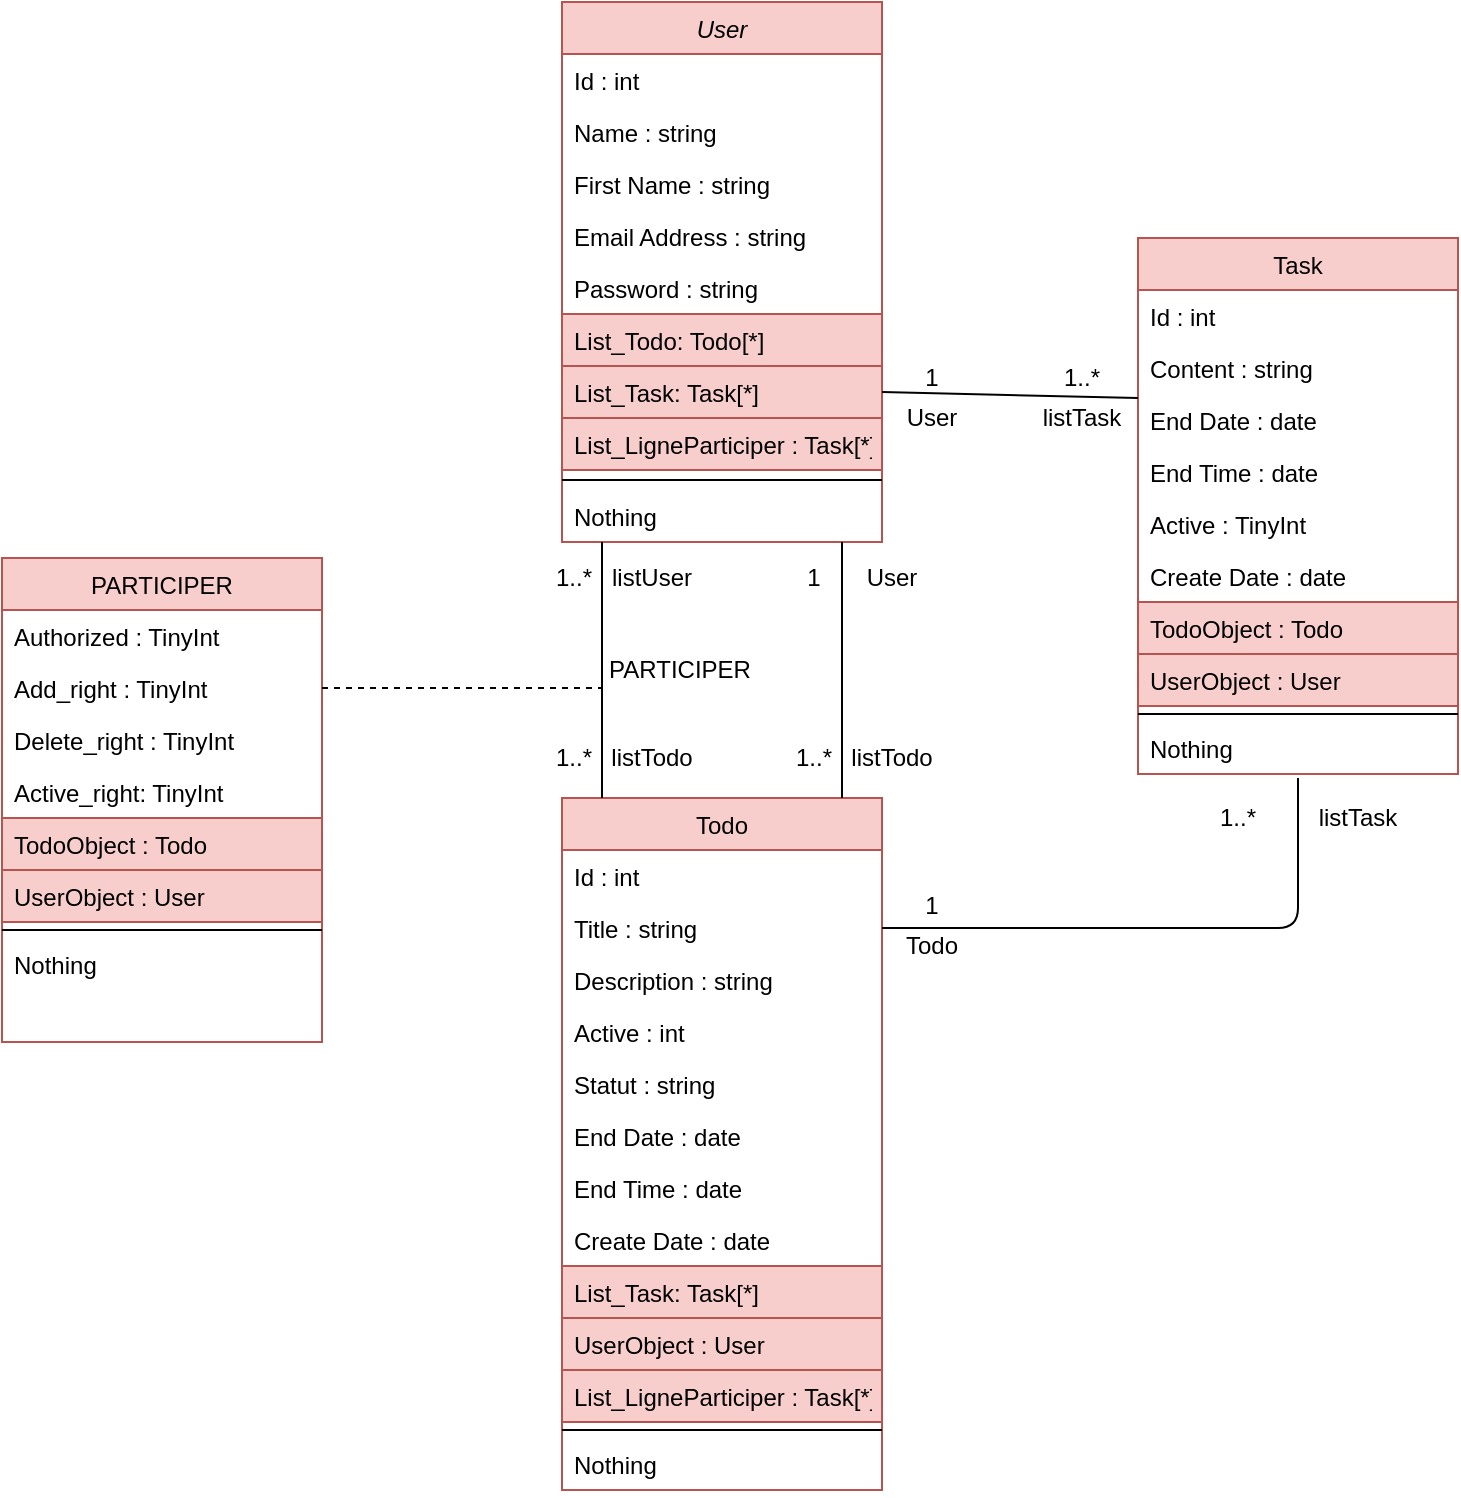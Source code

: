 <mxfile version="13.9.9" type="device"><diagram id="C5RBs43oDa-KdzZeNtuy" name="Page-1"><mxGraphModel dx="1913" dy="806" grid="1" gridSize="10" guides="1" tooltips="1" connect="1" arrows="1" fold="1" page="1" pageScale="1" pageWidth="827" pageHeight="1169" math="0" shadow="0"><root><mxCell id="WIyWlLk6GJQsqaUBKTNV-0"/><mxCell id="WIyWlLk6GJQsqaUBKTNV-1" parent="WIyWlLk6GJQsqaUBKTNV-0"/><mxCell id="zkfFHV4jXpPFQw0GAbJ--0" value="User" style="swimlane;fontStyle=2;align=center;verticalAlign=top;childLayout=stackLayout;horizontal=1;startSize=26;horizontalStack=0;resizeParent=1;resizeLast=0;collapsible=1;marginBottom=0;rounded=0;shadow=0;strokeWidth=1;fillColor=#f8cecc;strokeColor=#b85450;" parent="WIyWlLk6GJQsqaUBKTNV-1" vertex="1"><mxGeometry x="220" y="2" width="160" height="270" as="geometry"><mxRectangle x="220" y="80" width="160" height="26" as="alternateBounds"/></mxGeometry></mxCell><mxCell id="zkfFHV4jXpPFQw0GAbJ--1" value="Id : int" style="text;align=left;verticalAlign=top;spacingLeft=4;spacingRight=4;overflow=hidden;rotatable=0;points=[[0,0.5],[1,0.5]];portConstraint=eastwest;" parent="zkfFHV4jXpPFQw0GAbJ--0" vertex="1"><mxGeometry y="26" width="160" height="26" as="geometry"/></mxCell><mxCell id="zkfFHV4jXpPFQw0GAbJ--2" value="Name : string" style="text;align=left;verticalAlign=top;spacingLeft=4;spacingRight=4;overflow=hidden;rotatable=0;points=[[0,0.5],[1,0.5]];portConstraint=eastwest;rounded=0;shadow=0;html=0;" parent="zkfFHV4jXpPFQw0GAbJ--0" vertex="1"><mxGeometry y="52" width="160" height="26" as="geometry"/></mxCell><mxCell id="Sp6NG5ZuD1qXBYaKKK9z-0" value="First Name : string" style="text;align=left;verticalAlign=top;spacingLeft=4;spacingRight=4;overflow=hidden;rotatable=0;points=[[0,0.5],[1,0.5]];portConstraint=eastwest;rounded=0;shadow=0;html=0;" parent="zkfFHV4jXpPFQw0GAbJ--0" vertex="1"><mxGeometry y="78" width="160" height="26" as="geometry"/></mxCell><mxCell id="Sp6NG5ZuD1qXBYaKKK9z-1" value="Email Address : string" style="text;align=left;verticalAlign=top;spacingLeft=4;spacingRight=4;overflow=hidden;rotatable=0;points=[[0,0.5],[1,0.5]];portConstraint=eastwest;rounded=0;shadow=0;html=0;" parent="zkfFHV4jXpPFQw0GAbJ--0" vertex="1"><mxGeometry y="104" width="160" height="26" as="geometry"/></mxCell><mxCell id="zkfFHV4jXpPFQw0GAbJ--3" value="Password : string" style="text;align=left;verticalAlign=top;spacingLeft=4;spacingRight=4;overflow=hidden;rotatable=0;points=[[0,0.5],[1,0.5]];portConstraint=eastwest;rounded=0;shadow=0;html=0;" parent="zkfFHV4jXpPFQw0GAbJ--0" vertex="1"><mxGeometry y="130" width="160" height="26" as="geometry"/></mxCell><mxCell id="PyzWIOYiEBUGLNmkhSVS-5" value="List_Todo: Todo[*]" style="text;align=left;verticalAlign=top;spacingLeft=4;spacingRight=4;overflow=hidden;rotatable=0;points=[[0,0.5],[1,0.5]];portConstraint=eastwest;rounded=0;shadow=0;html=0;fillColor=#f8cecc;strokeColor=#b85450;" vertex="1" parent="zkfFHV4jXpPFQw0GAbJ--0"><mxGeometry y="156" width="160" height="26" as="geometry"/></mxCell><mxCell id="PyzWIOYiEBUGLNmkhSVS-4" value="List_Task: Task[*]" style="text;align=left;verticalAlign=top;spacingLeft=4;spacingRight=4;overflow=hidden;rotatable=0;points=[[0,0.5],[1,0.5]];portConstraint=eastwest;rounded=0;shadow=0;html=0;fillColor=#f8cecc;strokeColor=#b85450;" vertex="1" parent="zkfFHV4jXpPFQw0GAbJ--0"><mxGeometry y="182" width="160" height="26" as="geometry"/></mxCell><mxCell id="PyzWIOYiEBUGLNmkhSVS-18" value="List_LigneParticiper : Task[*]" style="text;align=left;verticalAlign=top;spacingLeft=4;spacingRight=4;overflow=hidden;rotatable=0;points=[[0,0.5],[1,0.5]];portConstraint=eastwest;rounded=0;shadow=0;html=0;fillColor=#f8cecc;strokeColor=#b85450;" vertex="1" parent="zkfFHV4jXpPFQw0GAbJ--0"><mxGeometry y="208" width="160" height="26" as="geometry"/></mxCell><mxCell id="zkfFHV4jXpPFQw0GAbJ--4" value="" style="line;html=1;strokeWidth=1;align=left;verticalAlign=middle;spacingTop=-1;spacingLeft=3;spacingRight=3;rotatable=0;labelPosition=right;points=[];portConstraint=eastwest;" parent="zkfFHV4jXpPFQw0GAbJ--0" vertex="1"><mxGeometry y="234" width="160" height="10" as="geometry"/></mxCell><mxCell id="zkfFHV4jXpPFQw0GAbJ--5" value="Nothing" style="text;align=left;verticalAlign=top;spacingLeft=4;spacingRight=4;overflow=hidden;rotatable=0;points=[[0,0.5],[1,0.5]];portConstraint=eastwest;" parent="zkfFHV4jXpPFQw0GAbJ--0" vertex="1"><mxGeometry y="244" width="160" height="26" as="geometry"/></mxCell><mxCell id="zkfFHV4jXpPFQw0GAbJ--17" value="Task" style="swimlane;fontStyle=0;align=center;verticalAlign=top;childLayout=stackLayout;horizontal=1;startSize=26;horizontalStack=0;resizeParent=1;resizeLast=0;collapsible=1;marginBottom=0;rounded=0;shadow=0;strokeWidth=1;fillColor=#f8cecc;strokeColor=#b85450;" parent="WIyWlLk6GJQsqaUBKTNV-1" vertex="1"><mxGeometry x="508" y="120" width="160" height="268" as="geometry"><mxRectangle x="550" y="140" width="160" height="26" as="alternateBounds"/></mxGeometry></mxCell><mxCell id="zkfFHV4jXpPFQw0GAbJ--18" value="Id : int" style="text;align=left;verticalAlign=top;spacingLeft=4;spacingRight=4;overflow=hidden;rotatable=0;points=[[0,0.5],[1,0.5]];portConstraint=eastwest;" parent="zkfFHV4jXpPFQw0GAbJ--17" vertex="1"><mxGeometry y="26" width="160" height="26" as="geometry"/></mxCell><mxCell id="zkfFHV4jXpPFQw0GAbJ--19" value="Content : string" style="text;align=left;verticalAlign=top;spacingLeft=4;spacingRight=4;overflow=hidden;rotatable=0;points=[[0,0.5],[1,0.5]];portConstraint=eastwest;rounded=0;shadow=0;html=0;" parent="zkfFHV4jXpPFQw0GAbJ--17" vertex="1"><mxGeometry y="52" width="160" height="26" as="geometry"/></mxCell><mxCell id="zkfFHV4jXpPFQw0GAbJ--20" value="End Date : date" style="text;align=left;verticalAlign=top;spacingLeft=4;spacingRight=4;overflow=hidden;rotatable=0;points=[[0,0.5],[1,0.5]];portConstraint=eastwest;rounded=0;shadow=0;html=0;" parent="zkfFHV4jXpPFQw0GAbJ--17" vertex="1"><mxGeometry y="78" width="160" height="26" as="geometry"/></mxCell><mxCell id="zkfFHV4jXpPFQw0GAbJ--21" value="End Time : date" style="text;align=left;verticalAlign=top;spacingLeft=4;spacingRight=4;overflow=hidden;rotatable=0;points=[[0,0.5],[1,0.5]];portConstraint=eastwest;rounded=0;shadow=0;html=0;" parent="zkfFHV4jXpPFQw0GAbJ--17" vertex="1"><mxGeometry y="104" width="160" height="26" as="geometry"/></mxCell><mxCell id="PyzWIOYiEBUGLNmkhSVS-0" value="Active : TinyInt" style="text;align=left;verticalAlign=top;spacingLeft=4;spacingRight=4;overflow=hidden;rotatable=0;points=[[0,0.5],[1,0.5]];portConstraint=eastwest;rounded=0;shadow=0;html=0;" vertex="1" parent="zkfFHV4jXpPFQw0GAbJ--17"><mxGeometry y="130" width="160" height="26" as="geometry"/></mxCell><mxCell id="PyzWIOYiEBUGLNmkhSVS-1" value="Create Date : date" style="text;align=left;verticalAlign=top;spacingLeft=4;spacingRight=4;overflow=hidden;rotatable=0;points=[[0,0.5],[1,0.5]];portConstraint=eastwest;rounded=0;shadow=0;html=0;" vertex="1" parent="zkfFHV4jXpPFQw0GAbJ--17"><mxGeometry y="156" width="160" height="26" as="geometry"/></mxCell><mxCell id="PyzWIOYiEBUGLNmkhSVS-2" value="TodoObject : Todo" style="text;align=left;verticalAlign=top;spacingLeft=4;spacingRight=4;overflow=hidden;rotatable=0;points=[[0,0.5],[1,0.5]];portConstraint=eastwest;rounded=0;shadow=0;html=0;fillColor=#f8cecc;strokeColor=#b85450;" vertex="1" parent="zkfFHV4jXpPFQw0GAbJ--17"><mxGeometry y="182" width="160" height="26" as="geometry"/></mxCell><mxCell id="PyzWIOYiEBUGLNmkhSVS-3" value="UserObject : User" style="text;align=left;verticalAlign=top;spacingLeft=4;spacingRight=4;overflow=hidden;rotatable=0;points=[[0,0.5],[1,0.5]];portConstraint=eastwest;rounded=0;shadow=0;html=0;fillColor=#f8cecc;strokeColor=#b85450;" vertex="1" parent="zkfFHV4jXpPFQw0GAbJ--17"><mxGeometry y="208" width="160" height="26" as="geometry"/></mxCell><mxCell id="zkfFHV4jXpPFQw0GAbJ--23" value="" style="line;html=1;strokeWidth=1;align=left;verticalAlign=middle;spacingTop=-1;spacingLeft=3;spacingRight=3;rotatable=0;labelPosition=right;points=[];portConstraint=eastwest;" parent="zkfFHV4jXpPFQw0GAbJ--17" vertex="1"><mxGeometry y="234" width="160" height="8" as="geometry"/></mxCell><mxCell id="zkfFHV4jXpPFQw0GAbJ--24" value="Nothing" style="text;align=left;verticalAlign=top;spacingLeft=4;spacingRight=4;overflow=hidden;rotatable=0;points=[[0,0.5],[1,0.5]];portConstraint=eastwest;" parent="zkfFHV4jXpPFQw0GAbJ--17" vertex="1"><mxGeometry y="242" width="160" height="26" as="geometry"/></mxCell><mxCell id="Sp6NG5ZuD1qXBYaKKK9z-3" value="Todo" style="swimlane;fontStyle=0;align=center;verticalAlign=top;childLayout=stackLayout;horizontal=1;startSize=26;horizontalStack=0;resizeParent=1;resizeLast=0;collapsible=1;marginBottom=0;rounded=0;shadow=0;strokeWidth=1;fillColor=#f8cecc;strokeColor=#b85450;" parent="WIyWlLk6GJQsqaUBKTNV-1" vertex="1"><mxGeometry x="220" y="400" width="160" height="346" as="geometry"><mxRectangle x="550" y="140" width="160" height="26" as="alternateBounds"/></mxGeometry></mxCell><mxCell id="Sp6NG5ZuD1qXBYaKKK9z-4" value="Id : int" style="text;align=left;verticalAlign=top;spacingLeft=4;spacingRight=4;overflow=hidden;rotatable=0;points=[[0,0.5],[1,0.5]];portConstraint=eastwest;" parent="Sp6NG5ZuD1qXBYaKKK9z-3" vertex="1"><mxGeometry y="26" width="160" height="26" as="geometry"/></mxCell><mxCell id="Sp6NG5ZuD1qXBYaKKK9z-5" value="Title : string" style="text;align=left;verticalAlign=top;spacingLeft=4;spacingRight=4;overflow=hidden;rotatable=0;points=[[0,0.5],[1,0.5]];portConstraint=eastwest;rounded=0;shadow=0;html=0;" parent="Sp6NG5ZuD1qXBYaKKK9z-3" vertex="1"><mxGeometry y="52" width="160" height="26" as="geometry"/></mxCell><mxCell id="kkUgLa64393iXWOm0OFH-9" value="Description : string" style="text;align=left;verticalAlign=top;spacingLeft=4;spacingRight=4;overflow=hidden;rotatable=0;points=[[0,0.5],[1,0.5]];portConstraint=eastwest;rounded=0;shadow=0;html=0;" parent="Sp6NG5ZuD1qXBYaKKK9z-3" vertex="1"><mxGeometry y="78" width="160" height="26" as="geometry"/></mxCell><mxCell id="PyzWIOYiEBUGLNmkhSVS-6" value="Active : int" style="text;align=left;verticalAlign=top;spacingLeft=4;spacingRight=4;overflow=hidden;rotatable=0;points=[[0,0.5],[1,0.5]];portConstraint=eastwest;rounded=0;shadow=0;html=0;" vertex="1" parent="Sp6NG5ZuD1qXBYaKKK9z-3"><mxGeometry y="104" width="160" height="26" as="geometry"/></mxCell><mxCell id="PyzWIOYiEBUGLNmkhSVS-7" value="Statut : string" style="text;align=left;verticalAlign=top;spacingLeft=4;spacingRight=4;overflow=hidden;rotatable=0;points=[[0,0.5],[1,0.5]];portConstraint=eastwest;rounded=0;shadow=0;html=0;" vertex="1" parent="Sp6NG5ZuD1qXBYaKKK9z-3"><mxGeometry y="130" width="160" height="26" as="geometry"/></mxCell><mxCell id="PyzWIOYiEBUGLNmkhSVS-10" value="End Date : date" style="text;align=left;verticalAlign=top;spacingLeft=4;spacingRight=4;overflow=hidden;rotatable=0;points=[[0,0.5],[1,0.5]];portConstraint=eastwest;rounded=0;shadow=0;html=0;" vertex="1" parent="Sp6NG5ZuD1qXBYaKKK9z-3"><mxGeometry y="156" width="160" height="26" as="geometry"/></mxCell><mxCell id="PyzWIOYiEBUGLNmkhSVS-11" value="End Time : date" style="text;align=left;verticalAlign=top;spacingLeft=4;spacingRight=4;overflow=hidden;rotatable=0;points=[[0,0.5],[1,0.5]];portConstraint=eastwest;rounded=0;shadow=0;html=0;" vertex="1" parent="Sp6NG5ZuD1qXBYaKKK9z-3"><mxGeometry y="182" width="160" height="26" as="geometry"/></mxCell><mxCell id="PyzWIOYiEBUGLNmkhSVS-12" value="Create Date : date" style="text;align=left;verticalAlign=top;spacingLeft=4;spacingRight=4;overflow=hidden;rotatable=0;points=[[0,0.5],[1,0.5]];portConstraint=eastwest;rounded=0;shadow=0;html=0;" vertex="1" parent="Sp6NG5ZuD1qXBYaKKK9z-3"><mxGeometry y="208" width="160" height="26" as="geometry"/></mxCell><mxCell id="PyzWIOYiEBUGLNmkhSVS-13" value="List_Task: Task[*]" style="text;align=left;verticalAlign=top;spacingLeft=4;spacingRight=4;overflow=hidden;rotatable=0;points=[[0,0.5],[1,0.5]];portConstraint=eastwest;rounded=0;shadow=0;html=0;fillColor=#f8cecc;strokeColor=#b85450;" vertex="1" parent="Sp6NG5ZuD1qXBYaKKK9z-3"><mxGeometry y="234" width="160" height="26" as="geometry"/></mxCell><mxCell id="PyzWIOYiEBUGLNmkhSVS-14" value="UserObject : User" style="text;align=left;verticalAlign=top;spacingLeft=4;spacingRight=4;overflow=hidden;rotatable=0;points=[[0,0.5],[1,0.5]];portConstraint=eastwest;rounded=0;shadow=0;html=0;fillColor=#f8cecc;strokeColor=#b85450;" vertex="1" parent="Sp6NG5ZuD1qXBYaKKK9z-3"><mxGeometry y="260" width="160" height="26" as="geometry"/></mxCell><mxCell id="PyzWIOYiEBUGLNmkhSVS-19" value="List_LigneParticiper : Task[*]" style="text;align=left;verticalAlign=top;spacingLeft=4;spacingRight=4;overflow=hidden;rotatable=0;points=[[0,0.5],[1,0.5]];portConstraint=eastwest;rounded=0;shadow=0;html=0;fillColor=#f8cecc;strokeColor=#b85450;" vertex="1" parent="Sp6NG5ZuD1qXBYaKKK9z-3"><mxGeometry y="286" width="160" height="26" as="geometry"/></mxCell><mxCell id="Sp6NG5ZuD1qXBYaKKK9z-8" value="" style="line;html=1;strokeWidth=1;align=left;verticalAlign=middle;spacingTop=-1;spacingLeft=3;spacingRight=3;rotatable=0;labelPosition=right;points=[];portConstraint=eastwest;" parent="Sp6NG5ZuD1qXBYaKKK9z-3" vertex="1"><mxGeometry y="312" width="160" height="8" as="geometry"/></mxCell><mxCell id="Sp6NG5ZuD1qXBYaKKK9z-9" value="Nothing" style="text;align=left;verticalAlign=top;spacingLeft=4;spacingRight=4;overflow=hidden;rotatable=0;points=[[0,0.5],[1,0.5]];portConstraint=eastwest;" parent="Sp6NG5ZuD1qXBYaKKK9z-3" vertex="1"><mxGeometry y="320" width="160" height="26" as="geometry"/></mxCell><mxCell id="Sp6NG5ZuD1qXBYaKKK9z-40" value="User" style="text;html=1;strokeColor=none;fillColor=none;align=center;verticalAlign=middle;whiteSpace=wrap;rounded=0;" parent="WIyWlLk6GJQsqaUBKTNV-1" vertex="1"><mxGeometry x="385" y="200" width="40" height="20" as="geometry"/></mxCell><mxCell id="Sp6NG5ZuD1qXBYaKKK9z-41" value="listTask" style="text;html=1;strokeColor=none;fillColor=none;align=center;verticalAlign=middle;whiteSpace=wrap;rounded=0;" parent="WIyWlLk6GJQsqaUBKTNV-1" vertex="1"><mxGeometry x="460" y="200" width="40" height="20" as="geometry"/></mxCell><mxCell id="Sp6NG5ZuD1qXBYaKKK9z-42" value="1" style="text;html=1;strokeColor=none;fillColor=none;align=center;verticalAlign=middle;whiteSpace=wrap;rounded=0;" parent="WIyWlLk6GJQsqaUBKTNV-1" vertex="1"><mxGeometry x="385" y="180" width="40" height="20" as="geometry"/></mxCell><mxCell id="Sp6NG5ZuD1qXBYaKKK9z-43" value="1..*" style="text;html=1;strokeColor=none;fillColor=none;align=center;verticalAlign=middle;whiteSpace=wrap;rounded=0;" parent="WIyWlLk6GJQsqaUBKTNV-1" vertex="1"><mxGeometry x="460" y="180" width="40" height="20" as="geometry"/></mxCell><mxCell id="Sp6NG5ZuD1qXBYaKKK9z-47" value="" style="endArrow=none;html=1;entryX=1;entryY=0.5;entryDx=0;entryDy=0;exitX=0;exitY=0.077;exitDx=0;exitDy=0;exitPerimeter=0;" parent="WIyWlLk6GJQsqaUBKTNV-1" source="zkfFHV4jXpPFQw0GAbJ--20" target="PyzWIOYiEBUGLNmkhSVS-4" edge="1"><mxGeometry width="50" height="50" relative="1" as="geometry"><mxPoint x="410" y="350" as="sourcePoint"/><mxPoint x="460" y="300" as="targetPoint"/></mxGeometry></mxCell><mxCell id="Sp6NG5ZuD1qXBYaKKK9z-49" value="" style="group" parent="WIyWlLk6GJQsqaUBKTNV-1" vertex="1" connectable="0"><mxGeometry x="326" y="272" width="79" height="128" as="geometry"/></mxCell><mxCell id="Sp6NG5ZuD1qXBYaKKK9z-20" value="listTodo" style="text;html=1;strokeColor=none;fillColor=none;align=center;verticalAlign=middle;whiteSpace=wrap;rounded=0;" parent="Sp6NG5ZuD1qXBYaKKK9z-49" vertex="1"><mxGeometry x="39" y="98" width="40" height="20" as="geometry"/></mxCell><mxCell id="Sp6NG5ZuD1qXBYaKKK9z-21" value="User" style="text;html=1;strokeColor=none;fillColor=none;align=center;verticalAlign=middle;whiteSpace=wrap;rounded=0;" parent="Sp6NG5ZuD1qXBYaKKK9z-49" vertex="1"><mxGeometry x="39" y="8" width="40" height="20" as="geometry"/></mxCell><mxCell id="Sp6NG5ZuD1qXBYaKKK9z-44" value="1" style="text;html=1;strokeColor=none;fillColor=none;align=center;verticalAlign=middle;whiteSpace=wrap;rounded=0;" parent="Sp6NG5ZuD1qXBYaKKK9z-49" vertex="1"><mxGeometry y="8" width="40" height="20" as="geometry"/></mxCell><mxCell id="Sp6NG5ZuD1qXBYaKKK9z-45" value="1..*" style="text;html=1;strokeColor=none;fillColor=none;align=center;verticalAlign=middle;whiteSpace=wrap;rounded=0;" parent="Sp6NG5ZuD1qXBYaKKK9z-49" vertex="1"><mxGeometry y="98" width="40" height="20" as="geometry"/></mxCell><mxCell id="Sp6NG5ZuD1qXBYaKKK9z-46" value="" style="endArrow=none;html=1;entryX=0.5;entryY=1;entryDx=0;entryDy=0;exitX=0.5;exitY=0;exitDx=0;exitDy=0;" parent="Sp6NG5ZuD1qXBYaKKK9z-49" edge="1"><mxGeometry width="50" height="50" relative="1" as="geometry"><mxPoint x="34" y="128" as="sourcePoint"/><mxPoint x="34" as="targetPoint"/></mxGeometry></mxCell><mxCell id="Sp6NG5ZuD1qXBYaKKK9z-50" value="" style="group" parent="WIyWlLk6GJQsqaUBKTNV-1" vertex="1" connectable="0"><mxGeometry x="206" y="272" width="79" height="128" as="geometry"/></mxCell><mxCell id="Sp6NG5ZuD1qXBYaKKK9z-52" value="PARTICIPER" style="text;html=1;strokeColor=none;fillColor=none;align=center;verticalAlign=middle;whiteSpace=wrap;rounded=0;" parent="Sp6NG5ZuD1qXBYaKKK9z-50" vertex="1"><mxGeometry x="53" y="54" width="40" height="20" as="geometry"/></mxCell><mxCell id="Sp6NG5ZuD1qXBYaKKK9z-53" value="1..*" style="text;html=1;strokeColor=none;fillColor=none;align=center;verticalAlign=middle;whiteSpace=wrap;rounded=0;" parent="Sp6NG5ZuD1qXBYaKKK9z-50" vertex="1"><mxGeometry y="8" width="40" height="20" as="geometry"/></mxCell><mxCell id="Sp6NG5ZuD1qXBYaKKK9z-54" value="1..*" style="text;html=1;strokeColor=none;fillColor=none;align=center;verticalAlign=middle;whiteSpace=wrap;rounded=0;" parent="Sp6NG5ZuD1qXBYaKKK9z-50" vertex="1"><mxGeometry y="98" width="40" height="20" as="geometry"/></mxCell><mxCell id="Sp6NG5ZuD1qXBYaKKK9z-55" value="" style="endArrow=none;html=1;entryX=0.5;entryY=1;entryDx=0;entryDy=0;exitX=0.5;exitY=0;exitDx=0;exitDy=0;" parent="Sp6NG5ZuD1qXBYaKKK9z-50" edge="1"><mxGeometry width="50" height="50" relative="1" as="geometry"><mxPoint x="34" y="128" as="sourcePoint"/><mxPoint x="34" as="targetPoint"/></mxGeometry></mxCell><mxCell id="kkUgLa64393iXWOm0OFH-7" value="listTodo" style="text;html=1;strokeColor=none;fillColor=none;align=center;verticalAlign=middle;whiteSpace=wrap;rounded=0;" parent="Sp6NG5ZuD1qXBYaKKK9z-50" vertex="1"><mxGeometry x="39" y="98" width="40" height="20" as="geometry"/></mxCell><mxCell id="kkUgLa64393iXWOm0OFH-8" value="listUser" style="text;html=1;strokeColor=none;fillColor=none;align=center;verticalAlign=middle;whiteSpace=wrap;rounded=0;" parent="Sp6NG5ZuD1qXBYaKKK9z-50" vertex="1"><mxGeometry x="39" y="8" width="40" height="20" as="geometry"/></mxCell><mxCell id="Sp6NG5ZuD1qXBYaKKK9z-56" value="" style="endArrow=none;html=1;exitX=1;exitY=0.5;exitDx=0;exitDy=0;" parent="WIyWlLk6GJQsqaUBKTNV-1" source="Sp6NG5ZuD1qXBYaKKK9z-5" edge="1"><mxGeometry width="50" height="50" relative="1" as="geometry"><mxPoint x="480" y="480" as="sourcePoint"/><mxPoint x="588" y="390" as="targetPoint"/><Array as="points"><mxPoint x="588" y="465"/></Array></mxGeometry></mxCell><mxCell id="Sp6NG5ZuD1qXBYaKKK9z-57" value="Todo" style="text;html=1;strokeColor=none;fillColor=none;align=center;verticalAlign=middle;whiteSpace=wrap;rounded=0;" parent="WIyWlLk6GJQsqaUBKTNV-1" vertex="1"><mxGeometry x="385" y="464" width="40" height="20" as="geometry"/></mxCell><mxCell id="Sp6NG5ZuD1qXBYaKKK9z-58" value="listTask" style="text;html=1;strokeColor=none;fillColor=none;align=center;verticalAlign=middle;whiteSpace=wrap;rounded=0;" parent="WIyWlLk6GJQsqaUBKTNV-1" vertex="1"><mxGeometry x="598" y="400" width="40" height="20" as="geometry"/></mxCell><mxCell id="Sp6NG5ZuD1qXBYaKKK9z-59" value="1" style="text;html=1;strokeColor=none;fillColor=none;align=center;verticalAlign=middle;whiteSpace=wrap;rounded=0;" parent="WIyWlLk6GJQsqaUBKTNV-1" vertex="1"><mxGeometry x="385" y="444" width="40" height="20" as="geometry"/></mxCell><mxCell id="Sp6NG5ZuD1qXBYaKKK9z-60" value="1..*" style="text;html=1;strokeColor=none;fillColor=none;align=center;verticalAlign=middle;whiteSpace=wrap;rounded=0;" parent="WIyWlLk6GJQsqaUBKTNV-1" vertex="1"><mxGeometry x="538" y="400" width="40" height="20" as="geometry"/></mxCell><mxCell id="kkUgLa64393iXWOm0OFH-0" value="PARTICIPER" style="swimlane;fontStyle=0;align=center;verticalAlign=top;childLayout=stackLayout;horizontal=1;startSize=26;horizontalStack=0;resizeParent=1;resizeLast=0;collapsible=1;marginBottom=0;rounded=0;shadow=0;strokeWidth=1;fillColor=#f8cecc;strokeColor=#b85450;" parent="WIyWlLk6GJQsqaUBKTNV-1" vertex="1"><mxGeometry x="-60" y="280" width="160" height="242" as="geometry"><mxRectangle x="550" y="140" width="160" height="26" as="alternateBounds"/></mxGeometry></mxCell><mxCell id="PyzWIOYiEBUGLNmkhSVS-22" value="Authorized : TinyInt" style="text;align=left;verticalAlign=top;spacingLeft=4;spacingRight=4;overflow=hidden;rotatable=0;points=[[0,0.5],[1,0.5]];portConstraint=eastwest;rounded=0;shadow=0;html=0;" vertex="1" parent="kkUgLa64393iXWOm0OFH-0"><mxGeometry y="26" width="160" height="26" as="geometry"/></mxCell><mxCell id="PyzWIOYiEBUGLNmkhSVS-15" value="Add_right : TinyInt" style="text;align=left;verticalAlign=top;spacingLeft=4;spacingRight=4;overflow=hidden;rotatable=0;points=[[0,0.5],[1,0.5]];portConstraint=eastwest;rounded=0;shadow=0;html=0;" vertex="1" parent="kkUgLa64393iXWOm0OFH-0"><mxGeometry y="52" width="160" height="26" as="geometry"/></mxCell><mxCell id="PyzWIOYiEBUGLNmkhSVS-16" value="Delete_right : TinyInt" style="text;align=left;verticalAlign=top;spacingLeft=4;spacingRight=4;overflow=hidden;rotatable=0;points=[[0,0.5],[1,0.5]];portConstraint=eastwest;rounded=0;shadow=0;html=0;" vertex="1" parent="kkUgLa64393iXWOm0OFH-0"><mxGeometry y="78" width="160" height="26" as="geometry"/></mxCell><mxCell id="PyzWIOYiEBUGLNmkhSVS-17" value="Active_right: TinyInt" style="text;align=left;verticalAlign=top;spacingLeft=4;spacingRight=4;overflow=hidden;rotatable=0;points=[[0,0.5],[1,0.5]];portConstraint=eastwest;rounded=0;shadow=0;html=0;" vertex="1" parent="kkUgLa64393iXWOm0OFH-0"><mxGeometry y="104" width="160" height="26" as="geometry"/></mxCell><mxCell id="PyzWIOYiEBUGLNmkhSVS-20" value="TodoObject : Todo" style="text;align=left;verticalAlign=top;spacingLeft=4;spacingRight=4;overflow=hidden;rotatable=0;points=[[0,0.5],[1,0.5]];portConstraint=eastwest;rounded=0;shadow=0;html=0;fillColor=#f8cecc;strokeColor=#b85450;" vertex="1" parent="kkUgLa64393iXWOm0OFH-0"><mxGeometry y="130" width="160" height="26" as="geometry"/></mxCell><mxCell id="PyzWIOYiEBUGLNmkhSVS-21" value="UserObject : User" style="text;align=left;verticalAlign=top;spacingLeft=4;spacingRight=4;overflow=hidden;rotatable=0;points=[[0,0.5],[1,0.5]];portConstraint=eastwest;rounded=0;shadow=0;html=0;fillColor=#f8cecc;strokeColor=#b85450;" vertex="1" parent="kkUgLa64393iXWOm0OFH-0"><mxGeometry y="156" width="160" height="26" as="geometry"/></mxCell><mxCell id="kkUgLa64393iXWOm0OFH-3" value="" style="line;html=1;strokeWidth=1;align=left;verticalAlign=middle;spacingTop=-1;spacingLeft=3;spacingRight=3;rotatable=0;labelPosition=right;points=[];portConstraint=eastwest;" parent="kkUgLa64393iXWOm0OFH-0" vertex="1"><mxGeometry y="182" width="160" height="8" as="geometry"/></mxCell><mxCell id="kkUgLa64393iXWOm0OFH-4" value="Nothing" style="text;align=left;verticalAlign=top;spacingLeft=4;spacingRight=4;overflow=hidden;rotatable=0;points=[[0,0.5],[1,0.5]];portConstraint=eastwest;" parent="kkUgLa64393iXWOm0OFH-0" vertex="1"><mxGeometry y="190" width="160" height="26" as="geometry"/></mxCell><mxCell id="kkUgLa64393iXWOm0OFH-5" value="" style="endArrow=none;dashed=1;html=1;exitX=1;exitY=0.5;exitDx=0;exitDy=0;" parent="WIyWlLk6GJQsqaUBKTNV-1" edge="1"><mxGeometry width="50" height="50" relative="1" as="geometry"><mxPoint x="100" y="345" as="sourcePoint"/><mxPoint x="240" y="345" as="targetPoint"/></mxGeometry></mxCell></root></mxGraphModel></diagram></mxfile>
